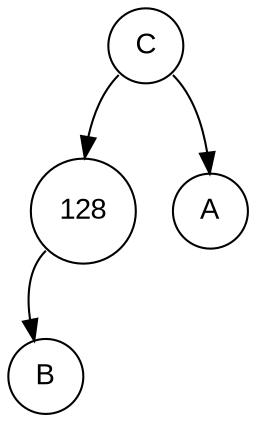 digraph POT_test {
node [fontname="Arial", shape="circle", width=0.5];
67 [label = "C"]
67:sw -> 128
67:se -> 65
128 [label = "128"]
128:sw -> 66
66 [label = "B"]
65 [label = "A"]
}
